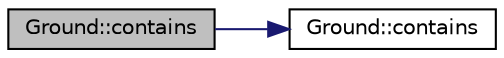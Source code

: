 digraph G
{
  edge [fontname="Helvetica",fontsize="10",labelfontname="Helvetica",labelfontsize="10"];
  node [fontname="Helvetica",fontsize="10",shape=record];
  rankdir="LR";
  Node1 [label="Ground::contains",height=0.2,width=0.4,color="black", fillcolor="grey75", style="filled" fontcolor="black"];
  Node1 -> Node2 [color="midnightblue",fontsize="10",style="solid",fontname="Helvetica"];
  Node2 [label="Ground::contains",height=0.2,width=0.4,color="black", fillcolor="white", style="filled",URL="$d2/d7e/classGround.html#a2a2a403272e67c46c63124aab666f11c"];
}
